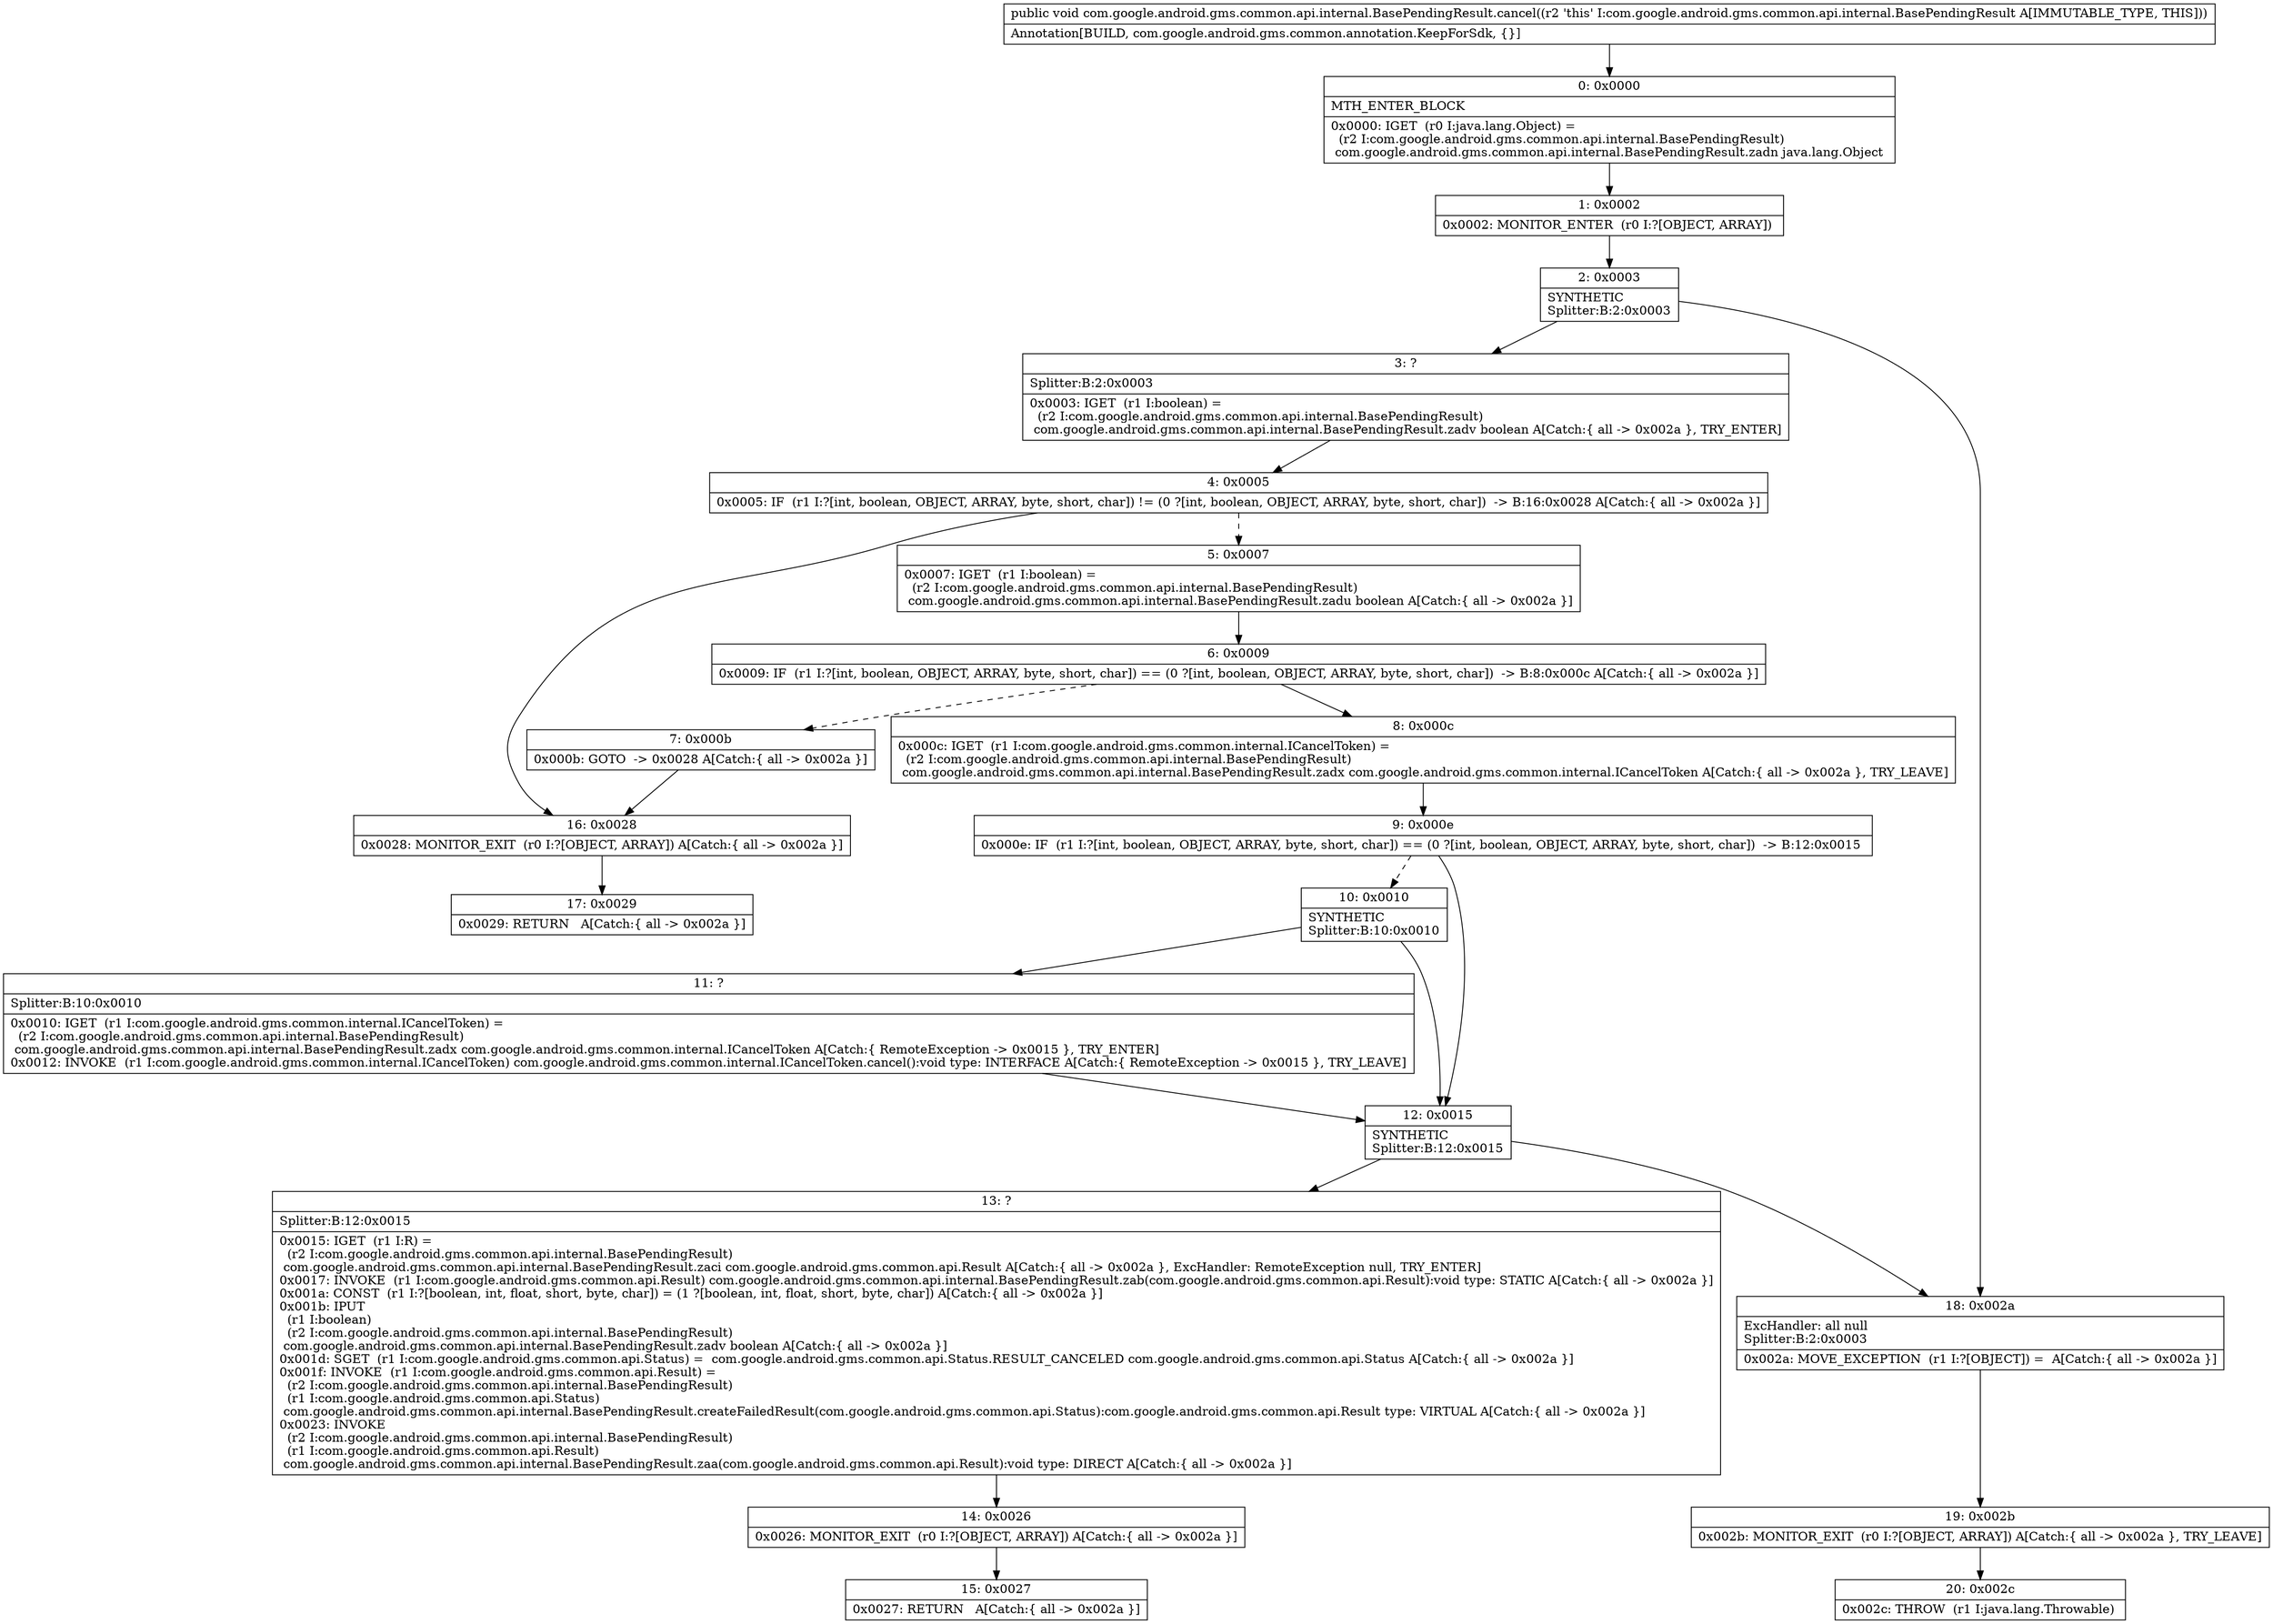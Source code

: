 digraph "CFG forcom.google.android.gms.common.api.internal.BasePendingResult.cancel()V" {
Node_0 [shape=record,label="{0\:\ 0x0000|MTH_ENTER_BLOCK\l|0x0000: IGET  (r0 I:java.lang.Object) = \l  (r2 I:com.google.android.gms.common.api.internal.BasePendingResult)\l com.google.android.gms.common.api.internal.BasePendingResult.zadn java.lang.Object \l}"];
Node_1 [shape=record,label="{1\:\ 0x0002|0x0002: MONITOR_ENTER  (r0 I:?[OBJECT, ARRAY]) \l}"];
Node_2 [shape=record,label="{2\:\ 0x0003|SYNTHETIC\lSplitter:B:2:0x0003\l}"];
Node_3 [shape=record,label="{3\:\ ?|Splitter:B:2:0x0003\l|0x0003: IGET  (r1 I:boolean) = \l  (r2 I:com.google.android.gms.common.api.internal.BasePendingResult)\l com.google.android.gms.common.api.internal.BasePendingResult.zadv boolean A[Catch:\{ all \-\> 0x002a \}, TRY_ENTER]\l}"];
Node_4 [shape=record,label="{4\:\ 0x0005|0x0005: IF  (r1 I:?[int, boolean, OBJECT, ARRAY, byte, short, char]) != (0 ?[int, boolean, OBJECT, ARRAY, byte, short, char])  \-\> B:16:0x0028 A[Catch:\{ all \-\> 0x002a \}]\l}"];
Node_5 [shape=record,label="{5\:\ 0x0007|0x0007: IGET  (r1 I:boolean) = \l  (r2 I:com.google.android.gms.common.api.internal.BasePendingResult)\l com.google.android.gms.common.api.internal.BasePendingResult.zadu boolean A[Catch:\{ all \-\> 0x002a \}]\l}"];
Node_6 [shape=record,label="{6\:\ 0x0009|0x0009: IF  (r1 I:?[int, boolean, OBJECT, ARRAY, byte, short, char]) == (0 ?[int, boolean, OBJECT, ARRAY, byte, short, char])  \-\> B:8:0x000c A[Catch:\{ all \-\> 0x002a \}]\l}"];
Node_7 [shape=record,label="{7\:\ 0x000b|0x000b: GOTO  \-\> 0x0028 A[Catch:\{ all \-\> 0x002a \}]\l}"];
Node_8 [shape=record,label="{8\:\ 0x000c|0x000c: IGET  (r1 I:com.google.android.gms.common.internal.ICancelToken) = \l  (r2 I:com.google.android.gms.common.api.internal.BasePendingResult)\l com.google.android.gms.common.api.internal.BasePendingResult.zadx com.google.android.gms.common.internal.ICancelToken A[Catch:\{ all \-\> 0x002a \}, TRY_LEAVE]\l}"];
Node_9 [shape=record,label="{9\:\ 0x000e|0x000e: IF  (r1 I:?[int, boolean, OBJECT, ARRAY, byte, short, char]) == (0 ?[int, boolean, OBJECT, ARRAY, byte, short, char])  \-\> B:12:0x0015 \l}"];
Node_10 [shape=record,label="{10\:\ 0x0010|SYNTHETIC\lSplitter:B:10:0x0010\l}"];
Node_11 [shape=record,label="{11\:\ ?|Splitter:B:10:0x0010\l|0x0010: IGET  (r1 I:com.google.android.gms.common.internal.ICancelToken) = \l  (r2 I:com.google.android.gms.common.api.internal.BasePendingResult)\l com.google.android.gms.common.api.internal.BasePendingResult.zadx com.google.android.gms.common.internal.ICancelToken A[Catch:\{ RemoteException \-\> 0x0015 \}, TRY_ENTER]\l0x0012: INVOKE  (r1 I:com.google.android.gms.common.internal.ICancelToken) com.google.android.gms.common.internal.ICancelToken.cancel():void type: INTERFACE A[Catch:\{ RemoteException \-\> 0x0015 \}, TRY_LEAVE]\l}"];
Node_12 [shape=record,label="{12\:\ 0x0015|SYNTHETIC\lSplitter:B:12:0x0015\l}"];
Node_13 [shape=record,label="{13\:\ ?|Splitter:B:12:0x0015\l|0x0015: IGET  (r1 I:R) = \l  (r2 I:com.google.android.gms.common.api.internal.BasePendingResult)\l com.google.android.gms.common.api.internal.BasePendingResult.zaci com.google.android.gms.common.api.Result A[Catch:\{ all \-\> 0x002a \}, ExcHandler: RemoteException null, TRY_ENTER]\l0x0017: INVOKE  (r1 I:com.google.android.gms.common.api.Result) com.google.android.gms.common.api.internal.BasePendingResult.zab(com.google.android.gms.common.api.Result):void type: STATIC A[Catch:\{ all \-\> 0x002a \}]\l0x001a: CONST  (r1 I:?[boolean, int, float, short, byte, char]) = (1 ?[boolean, int, float, short, byte, char]) A[Catch:\{ all \-\> 0x002a \}]\l0x001b: IPUT  \l  (r1 I:boolean)\l  (r2 I:com.google.android.gms.common.api.internal.BasePendingResult)\l com.google.android.gms.common.api.internal.BasePendingResult.zadv boolean A[Catch:\{ all \-\> 0x002a \}]\l0x001d: SGET  (r1 I:com.google.android.gms.common.api.Status) =  com.google.android.gms.common.api.Status.RESULT_CANCELED com.google.android.gms.common.api.Status A[Catch:\{ all \-\> 0x002a \}]\l0x001f: INVOKE  (r1 I:com.google.android.gms.common.api.Result) = \l  (r2 I:com.google.android.gms.common.api.internal.BasePendingResult)\l  (r1 I:com.google.android.gms.common.api.Status)\l com.google.android.gms.common.api.internal.BasePendingResult.createFailedResult(com.google.android.gms.common.api.Status):com.google.android.gms.common.api.Result type: VIRTUAL A[Catch:\{ all \-\> 0x002a \}]\l0x0023: INVOKE  \l  (r2 I:com.google.android.gms.common.api.internal.BasePendingResult)\l  (r1 I:com.google.android.gms.common.api.Result)\l com.google.android.gms.common.api.internal.BasePendingResult.zaa(com.google.android.gms.common.api.Result):void type: DIRECT A[Catch:\{ all \-\> 0x002a \}]\l}"];
Node_14 [shape=record,label="{14\:\ 0x0026|0x0026: MONITOR_EXIT  (r0 I:?[OBJECT, ARRAY]) A[Catch:\{ all \-\> 0x002a \}]\l}"];
Node_15 [shape=record,label="{15\:\ 0x0027|0x0027: RETURN   A[Catch:\{ all \-\> 0x002a \}]\l}"];
Node_16 [shape=record,label="{16\:\ 0x0028|0x0028: MONITOR_EXIT  (r0 I:?[OBJECT, ARRAY]) A[Catch:\{ all \-\> 0x002a \}]\l}"];
Node_17 [shape=record,label="{17\:\ 0x0029|0x0029: RETURN   A[Catch:\{ all \-\> 0x002a \}]\l}"];
Node_18 [shape=record,label="{18\:\ 0x002a|ExcHandler: all null\lSplitter:B:2:0x0003\l|0x002a: MOVE_EXCEPTION  (r1 I:?[OBJECT]) =  A[Catch:\{ all \-\> 0x002a \}]\l}"];
Node_19 [shape=record,label="{19\:\ 0x002b|0x002b: MONITOR_EXIT  (r0 I:?[OBJECT, ARRAY]) A[Catch:\{ all \-\> 0x002a \}, TRY_LEAVE]\l}"];
Node_20 [shape=record,label="{20\:\ 0x002c|0x002c: THROW  (r1 I:java.lang.Throwable) \l}"];
MethodNode[shape=record,label="{public void com.google.android.gms.common.api.internal.BasePendingResult.cancel((r2 'this' I:com.google.android.gms.common.api.internal.BasePendingResult A[IMMUTABLE_TYPE, THIS]))  | Annotation[BUILD, com.google.android.gms.common.annotation.KeepForSdk, \{\}]\l}"];
MethodNode -> Node_0;
Node_0 -> Node_1;
Node_1 -> Node_2;
Node_2 -> Node_3;
Node_2 -> Node_18;
Node_3 -> Node_4;
Node_4 -> Node_5[style=dashed];
Node_4 -> Node_16;
Node_5 -> Node_6;
Node_6 -> Node_7[style=dashed];
Node_6 -> Node_8;
Node_7 -> Node_16;
Node_8 -> Node_9;
Node_9 -> Node_10[style=dashed];
Node_9 -> Node_12;
Node_10 -> Node_11;
Node_10 -> Node_12;
Node_11 -> Node_12;
Node_12 -> Node_13;
Node_12 -> Node_18;
Node_13 -> Node_14;
Node_14 -> Node_15;
Node_16 -> Node_17;
Node_18 -> Node_19;
Node_19 -> Node_20;
}

